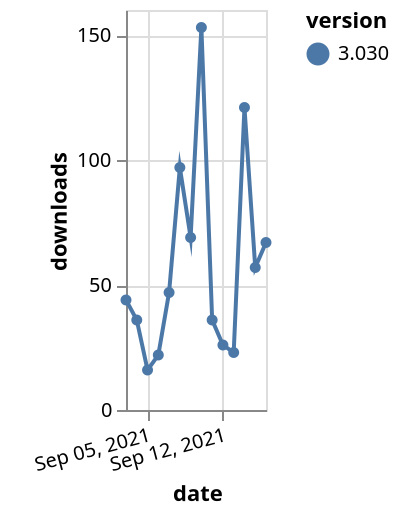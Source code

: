 {"$schema": "https://vega.github.io/schema/vega-lite/v5.json", "description": "A simple bar chart with embedded data.", "data": {"values": [{"date": "2021-09-03", "total": 78453, "delta": 44, "version": "3.030"}, {"date": "2021-09-04", "total": 78489, "delta": 36, "version": "3.030"}, {"date": "2021-09-05", "total": 78505, "delta": 16, "version": "3.030"}, {"date": "2021-09-06", "total": 78527, "delta": 22, "version": "3.030"}, {"date": "2021-09-07", "total": 78574, "delta": 47, "version": "3.030"}, {"date": "2021-09-08", "total": 78671, "delta": 97, "version": "3.030"}, {"date": "2021-09-09", "total": 78740, "delta": 69, "version": "3.030"}, {"date": "2021-09-10", "total": 78893, "delta": 153, "version": "3.030"}, {"date": "2021-09-11", "total": 78929, "delta": 36, "version": "3.030"}, {"date": "2021-09-12", "total": 78955, "delta": 26, "version": "3.030"}, {"date": "2021-09-13", "total": 78978, "delta": 23, "version": "3.030"}, {"date": "2021-09-14", "total": 79099, "delta": 121, "version": "3.030"}, {"date": "2021-09-15", "total": 79156, "delta": 57, "version": "3.030"}, {"date": "2021-09-16", "total": 79223, "delta": 67, "version": "3.030"}]}, "width": "container", "mark": {"type": "line", "point": {"filled": true}}, "encoding": {"x": {"field": "date", "type": "temporal", "timeUnit": "yearmonthdate", "title": "date", "axis": {"labelAngle": -15}}, "y": {"field": "delta", "type": "quantitative", "title": "downloads"}, "color": {"field": "version", "type": "nominal"}, "tooltip": {"field": "delta"}}}